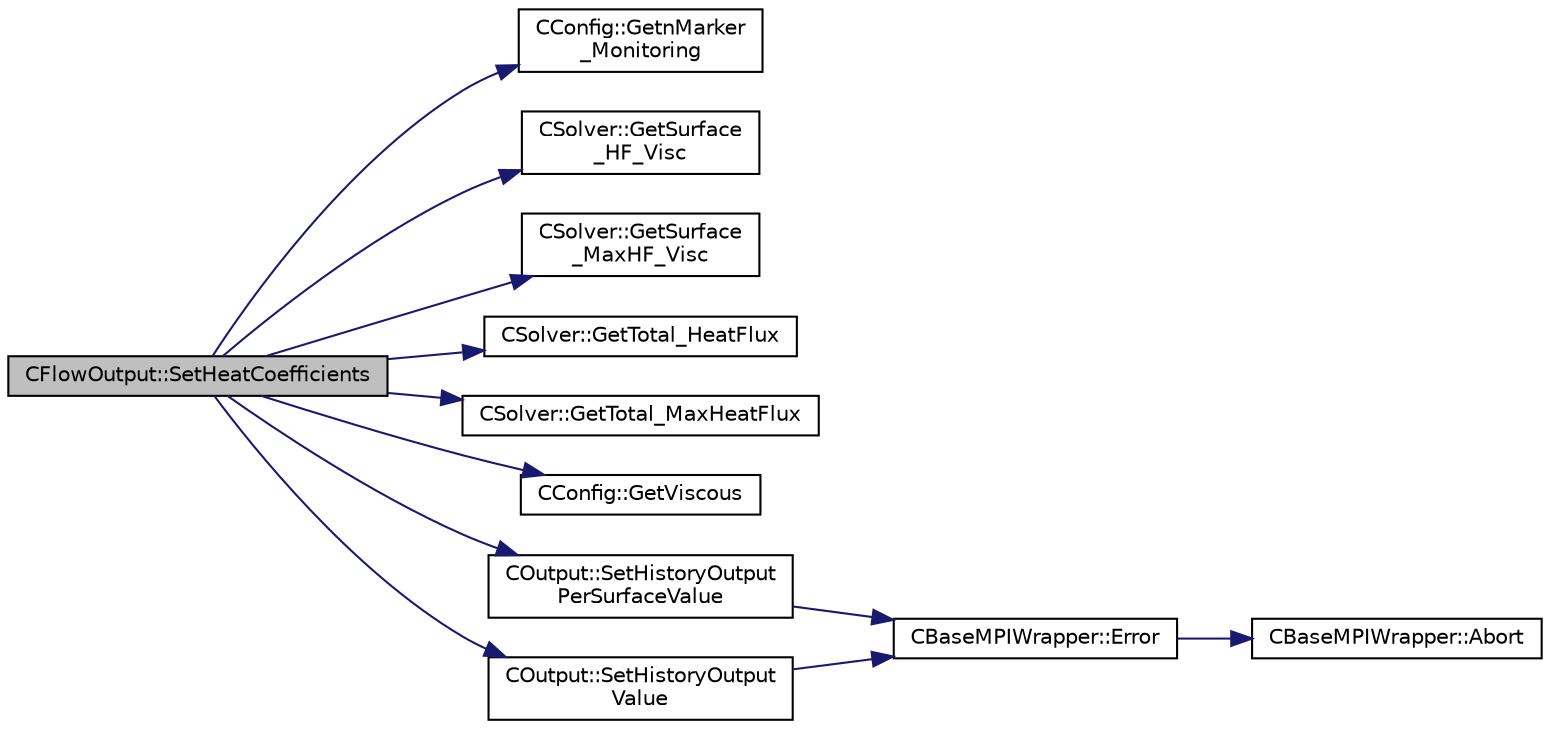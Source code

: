 digraph "CFlowOutput::SetHeatCoefficients"
{
 // LATEX_PDF_SIZE
  edge [fontname="Helvetica",fontsize="10",labelfontname="Helvetica",labelfontsize="10"];
  node [fontname="Helvetica",fontsize="10",shape=record];
  rankdir="LR";
  Node1 [label="CFlowOutput::SetHeatCoefficients",height=0.2,width=0.4,color="black", fillcolor="grey75", style="filled", fontcolor="black",tooltip="Set the value of the heat flux coefficients."];
  Node1 -> Node2 [color="midnightblue",fontsize="10",style="solid",fontname="Helvetica"];
  Node2 [label="CConfig::GetnMarker\l_Monitoring",height=0.2,width=0.4,color="black", fillcolor="white", style="filled",URL="$classCConfig.html#a6e65810e59b8015104b84c4fd5b1d7f9",tooltip="Get the total number of monitoring markers."];
  Node1 -> Node3 [color="midnightblue",fontsize="10",style="solid",fontname="Helvetica"];
  Node3 [label="CSolver::GetSurface\l_HF_Visc",height=0.2,width=0.4,color="black", fillcolor="white", style="filled",URL="$classCSolver.html#aa47bbb6dc515521a0934b681accc88ad",tooltip="A virtual member."];
  Node1 -> Node4 [color="midnightblue",fontsize="10",style="solid",fontname="Helvetica"];
  Node4 [label="CSolver::GetSurface\l_MaxHF_Visc",height=0.2,width=0.4,color="black", fillcolor="white", style="filled",URL="$classCSolver.html#a44f39d7097656dc2a13ce3128de8e73a",tooltip="A virtual member."];
  Node1 -> Node5 [color="midnightblue",fontsize="10",style="solid",fontname="Helvetica"];
  Node5 [label="CSolver::GetTotal_HeatFlux",height=0.2,width=0.4,color="black", fillcolor="white", style="filled",URL="$classCSolver.html#a3a9516a882682f02bd9ab15d209740e5",tooltip="A virtual member."];
  Node1 -> Node6 [color="midnightblue",fontsize="10",style="solid",fontname="Helvetica"];
  Node6 [label="CSolver::GetTotal_MaxHeatFlux",height=0.2,width=0.4,color="black", fillcolor="white", style="filled",URL="$classCSolver.html#a0c8e48066fa800e6190a08b742ece837",tooltip="A virtual member."];
  Node1 -> Node7 [color="midnightblue",fontsize="10",style="solid",fontname="Helvetica"];
  Node7 [label="CConfig::GetViscous",height=0.2,width=0.4,color="black", fillcolor="white", style="filled",URL="$classCConfig.html#ad59acb5f80aaddccaa0f2f5bef3e3e78",tooltip="Determines if problem is viscous."];
  Node1 -> Node8 [color="midnightblue",fontsize="10",style="solid",fontname="Helvetica"];
  Node8 [label="COutput::SetHistoryOutput\lPerSurfaceValue",height=0.2,width=0.4,color="black", fillcolor="white", style="filled",URL="$classCOutput.html#a1c0620a8f72bfe5611a4c18ba9530981",tooltip="Set the value of a history output field for a specific surface marker."];
  Node8 -> Node9 [color="midnightblue",fontsize="10",style="solid",fontname="Helvetica"];
  Node9 [label="CBaseMPIWrapper::Error",height=0.2,width=0.4,color="black", fillcolor="white", style="filled",URL="$classCBaseMPIWrapper.html#a04457c47629bda56704e6a8804833eeb",tooltip=" "];
  Node9 -> Node10 [color="midnightblue",fontsize="10",style="solid",fontname="Helvetica"];
  Node10 [label="CBaseMPIWrapper::Abort",height=0.2,width=0.4,color="black", fillcolor="white", style="filled",URL="$classCBaseMPIWrapper.html#af7297d861dca86b45cf561b6ab642e8f",tooltip=" "];
  Node1 -> Node11 [color="midnightblue",fontsize="10",style="solid",fontname="Helvetica"];
  Node11 [label="COutput::SetHistoryOutput\lValue",height=0.2,width=0.4,color="black", fillcolor="white", style="filled",URL="$classCOutput.html#a1c1f836992f419544472329a44b8836e",tooltip="Set the value of a history output field."];
  Node11 -> Node9 [color="midnightblue",fontsize="10",style="solid",fontname="Helvetica"];
}
